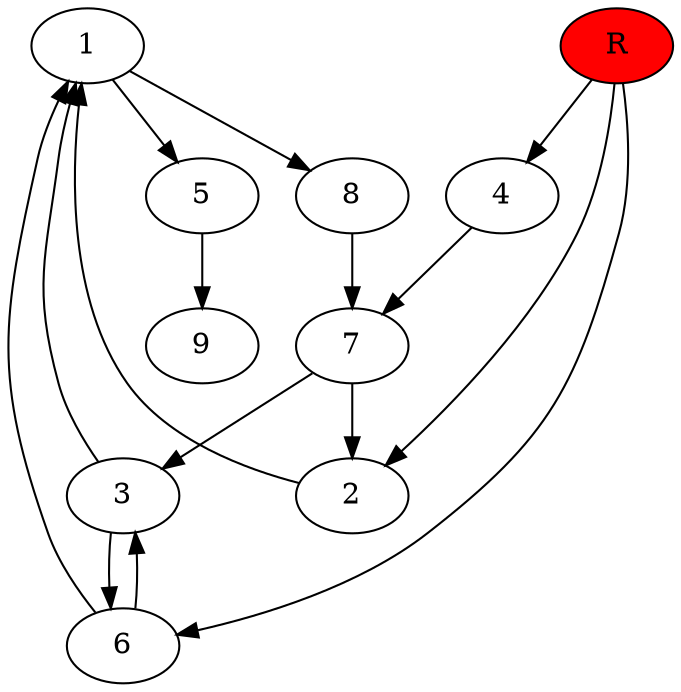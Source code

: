 digraph prb2445 {
	1
	2
	3
	4
	5
	6
	7
	8
	R [fillcolor="#ff0000" style=filled]
	1 -> 5
	1 -> 8
	2 -> 1
	3 -> 1
	3 -> 6
	4 -> 7
	5 -> 9
	6 -> 1
	6 -> 3
	7 -> 2
	7 -> 3
	8 -> 7
	R -> 2
	R -> 4
	R -> 6
}
